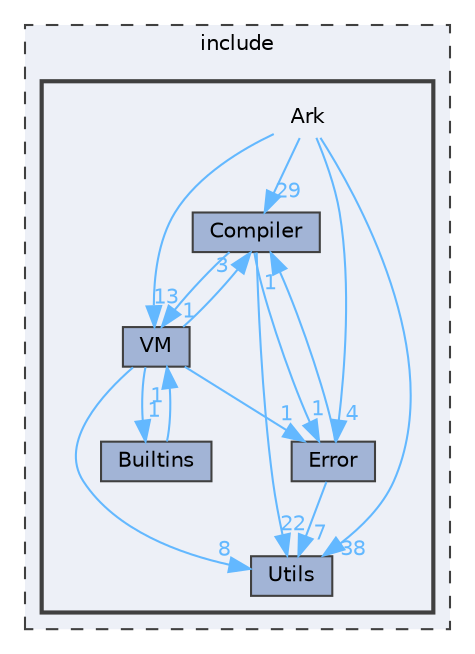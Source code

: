 digraph "/Users/fola/Documents/ArkScript/Ark/include/Ark"
{
 // INTERACTIVE_SVG=YES
 // LATEX_PDF_SIZE
  bgcolor="transparent";
  edge [fontname=Helvetica,fontsize=10,labelfontname=Helvetica,labelfontsize=10];
  node [fontname=Helvetica,fontsize=10,shape=box,height=0.2,width=0.4];
  compound=true
  subgraph clusterdir_d44c64559bbebec7f509842c48db8b23 {
    graph [ bgcolor="#edf0f7", pencolor="grey25", label="include", fontname=Helvetica,fontsize=10 style="filled,dashed", URL="dir_d44c64559bbebec7f509842c48db8b23.html",tooltip=""]
  subgraph clusterdir_a8b6c64285bf9ac60f50770eb2fc48b5 {
    graph [ bgcolor="#edf0f7", pencolor="grey25", label="", fontname=Helvetica,fontsize=10 style="filled,bold", URL="dir_a8b6c64285bf9ac60f50770eb2fc48b5.html",tooltip=""]
    dir_a8b6c64285bf9ac60f50770eb2fc48b5 [shape=plaintext, label="Ark"];
  dir_e4e3cacaa047e3554112dad79d53bc60 [label="Builtins", fillcolor="#a2b4d6", color="grey25", style="filled", URL="dir_e4e3cacaa047e3554112dad79d53bc60.html",tooltip=""];
  dir_e4f19535f57335fb80a0267cec25bf70 [label="Compiler", fillcolor="#a2b4d6", color="grey25", style="filled", URL="dir_e4f19535f57335fb80a0267cec25bf70.html",tooltip=""];
  dir_d05504aa0714508559a2ff50247d1ab2 [label="Error", fillcolor="#a2b4d6", color="grey25", style="filled", URL="dir_d05504aa0714508559a2ff50247d1ab2.html",tooltip=""];
  dir_33906bab6f1f9d0f271eb499b90a96b5 [label="Utils", fillcolor="#a2b4d6", color="grey25", style="filled", URL="dir_33906bab6f1f9d0f271eb499b90a96b5.html",tooltip=""];
  dir_222307dbf92126e8e24c7a501f533901 [label="VM", fillcolor="#a2b4d6", color="grey25", style="filled", URL="dir_222307dbf92126e8e24c7a501f533901.html",tooltip=""];
  }
  }
  dir_a8b6c64285bf9ac60f50770eb2fc48b5->dir_222307dbf92126e8e24c7a501f533901 [headlabel="13", labeldistance=1.5 headhref="dir_000000_000034.html" href="dir_000000_000034.html" color="steelblue1" fontcolor="steelblue1"];
  dir_a8b6c64285bf9ac60f50770eb2fc48b5->dir_33906bab6f1f9d0f271eb499b90a96b5 [headlabel="38", labeldistance=1.5 headhref="dir_000000_000030.html" href="dir_000000_000030.html" color="steelblue1" fontcolor="steelblue1"];
  dir_a8b6c64285bf9ac60f50770eb2fc48b5->dir_d05504aa0714508559a2ff50247d1ab2 [headlabel="4", labeldistance=1.5 headhref="dir_000000_000010.html" href="dir_000000_000010.html" color="steelblue1" fontcolor="steelblue1"];
  dir_a8b6c64285bf9ac60f50770eb2fc48b5->dir_e4f19535f57335fb80a0267cec25bf70 [headlabel="29", labeldistance=1.5 headhref="dir_000000_000008.html" href="dir_000000_000008.html" color="steelblue1" fontcolor="steelblue1"];
  dir_e4e3cacaa047e3554112dad79d53bc60->dir_222307dbf92126e8e24c7a501f533901 [headlabel="1", labeldistance=1.5 headhref="dir_000006_000034.html" href="dir_000006_000034.html" color="steelblue1" fontcolor="steelblue1"];
  dir_e4f19535f57335fb80a0267cec25bf70->dir_222307dbf92126e8e24c7a501f533901 [headlabel="1", labeldistance=1.5 headhref="dir_000008_000034.html" href="dir_000008_000034.html" color="steelblue1" fontcolor="steelblue1"];
  dir_e4f19535f57335fb80a0267cec25bf70->dir_33906bab6f1f9d0f271eb499b90a96b5 [headlabel="22", labeldistance=1.5 headhref="dir_000008_000030.html" href="dir_000008_000030.html" color="steelblue1" fontcolor="steelblue1"];
  dir_e4f19535f57335fb80a0267cec25bf70->dir_d05504aa0714508559a2ff50247d1ab2 [headlabel="1", labeldistance=1.5 headhref="dir_000008_000010.html" href="dir_000008_000010.html" color="steelblue1" fontcolor="steelblue1"];
  dir_d05504aa0714508559a2ff50247d1ab2->dir_33906bab6f1f9d0f271eb499b90a96b5 [headlabel="7", labeldistance=1.5 headhref="dir_000010_000030.html" href="dir_000010_000030.html" color="steelblue1" fontcolor="steelblue1"];
  dir_d05504aa0714508559a2ff50247d1ab2->dir_e4f19535f57335fb80a0267cec25bf70 [headlabel="1", labeldistance=1.5 headhref="dir_000010_000008.html" href="dir_000010_000008.html" color="steelblue1" fontcolor="steelblue1"];
  dir_222307dbf92126e8e24c7a501f533901->dir_33906bab6f1f9d0f271eb499b90a96b5 [headlabel="8", labeldistance=1.5 headhref="dir_000034_000030.html" href="dir_000034_000030.html" color="steelblue1" fontcolor="steelblue1"];
  dir_222307dbf92126e8e24c7a501f533901->dir_d05504aa0714508559a2ff50247d1ab2 [headlabel="1", labeldistance=1.5 headhref="dir_000034_000010.html" href="dir_000034_000010.html" color="steelblue1" fontcolor="steelblue1"];
  dir_222307dbf92126e8e24c7a501f533901->dir_e4e3cacaa047e3554112dad79d53bc60 [headlabel="1", labeldistance=1.5 headhref="dir_000034_000006.html" href="dir_000034_000006.html" color="steelblue1" fontcolor="steelblue1"];
  dir_222307dbf92126e8e24c7a501f533901->dir_e4f19535f57335fb80a0267cec25bf70 [headlabel="3", labeldistance=1.5 headhref="dir_000034_000008.html" href="dir_000034_000008.html" color="steelblue1" fontcolor="steelblue1"];
}
